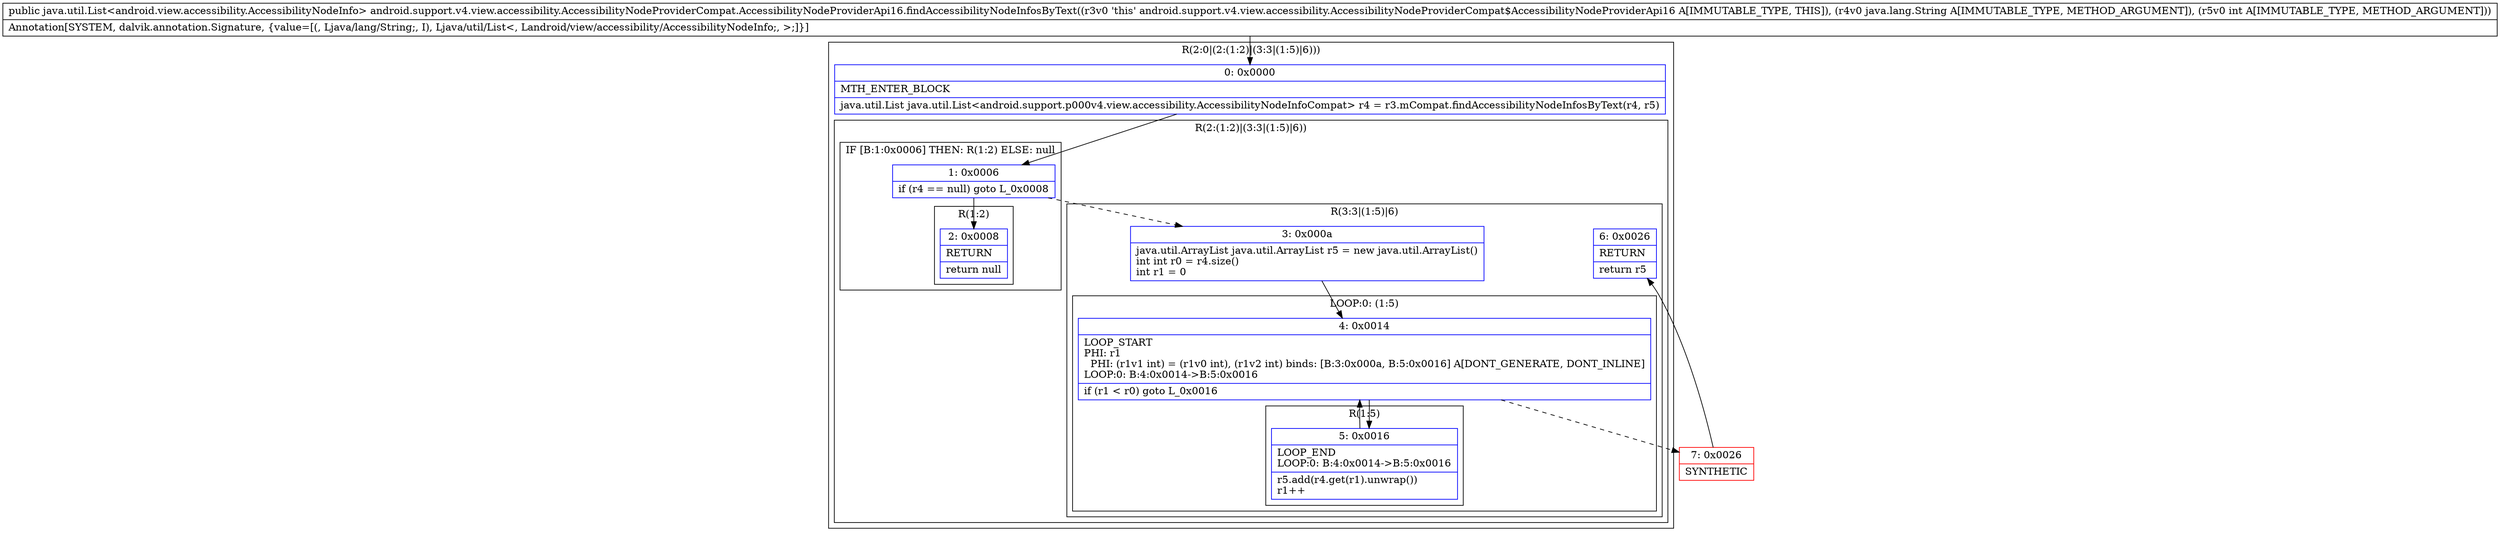 digraph "CFG forandroid.support.v4.view.accessibility.AccessibilityNodeProviderCompat.AccessibilityNodeProviderApi16.findAccessibilityNodeInfosByText(Ljava\/lang\/String;I)Ljava\/util\/List;" {
subgraph cluster_Region_1552276392 {
label = "R(2:0|(2:(1:2)|(3:3|(1:5)|6)))";
node [shape=record,color=blue];
Node_0 [shape=record,label="{0\:\ 0x0000|MTH_ENTER_BLOCK\l|java.util.List java.util.List\<android.support.p000v4.view.accessibility.AccessibilityNodeInfoCompat\> r4 = r3.mCompat.findAccessibilityNodeInfosByText(r4, r5)\l}"];
subgraph cluster_Region_1404467784 {
label = "R(2:(1:2)|(3:3|(1:5)|6))";
node [shape=record,color=blue];
subgraph cluster_IfRegion_1732182010 {
label = "IF [B:1:0x0006] THEN: R(1:2) ELSE: null";
node [shape=record,color=blue];
Node_1 [shape=record,label="{1\:\ 0x0006|if (r4 == null) goto L_0x0008\l}"];
subgraph cluster_Region_1281297102 {
label = "R(1:2)";
node [shape=record,color=blue];
Node_2 [shape=record,label="{2\:\ 0x0008|RETURN\l|return null\l}"];
}
}
subgraph cluster_Region_837541406 {
label = "R(3:3|(1:5)|6)";
node [shape=record,color=blue];
Node_3 [shape=record,label="{3\:\ 0x000a|java.util.ArrayList java.util.ArrayList r5 = new java.util.ArrayList()\lint int r0 = r4.size()\lint r1 = 0\l}"];
subgraph cluster_LoopRegion_994883100 {
label = "LOOP:0: (1:5)";
node [shape=record,color=blue];
Node_4 [shape=record,label="{4\:\ 0x0014|LOOP_START\lPHI: r1 \l  PHI: (r1v1 int) = (r1v0 int), (r1v2 int) binds: [B:3:0x000a, B:5:0x0016] A[DONT_GENERATE, DONT_INLINE]\lLOOP:0: B:4:0x0014\-\>B:5:0x0016\l|if (r1 \< r0) goto L_0x0016\l}"];
subgraph cluster_Region_1239841811 {
label = "R(1:5)";
node [shape=record,color=blue];
Node_5 [shape=record,label="{5\:\ 0x0016|LOOP_END\lLOOP:0: B:4:0x0014\-\>B:5:0x0016\l|r5.add(r4.get(r1).unwrap())\lr1++\l}"];
}
}
Node_6 [shape=record,label="{6\:\ 0x0026|RETURN\l|return r5\l}"];
}
}
}
Node_7 [shape=record,color=red,label="{7\:\ 0x0026|SYNTHETIC\l}"];
MethodNode[shape=record,label="{public java.util.List\<android.view.accessibility.AccessibilityNodeInfo\> android.support.v4.view.accessibility.AccessibilityNodeProviderCompat.AccessibilityNodeProviderApi16.findAccessibilityNodeInfosByText((r3v0 'this' android.support.v4.view.accessibility.AccessibilityNodeProviderCompat$AccessibilityNodeProviderApi16 A[IMMUTABLE_TYPE, THIS]), (r4v0 java.lang.String A[IMMUTABLE_TYPE, METHOD_ARGUMENT]), (r5v0 int A[IMMUTABLE_TYPE, METHOD_ARGUMENT]))  | Annotation[SYSTEM, dalvik.annotation.Signature, \{value=[(, Ljava\/lang\/String;, I), Ljava\/util\/List\<, Landroid\/view\/accessibility\/AccessibilityNodeInfo;, \>;]\}]\l}"];
MethodNode -> Node_0;
Node_0 -> Node_1;
Node_1 -> Node_2;
Node_1 -> Node_3[style=dashed];
Node_3 -> Node_4;
Node_4 -> Node_5;
Node_4 -> Node_7[style=dashed];
Node_5 -> Node_4;
Node_7 -> Node_6;
}

